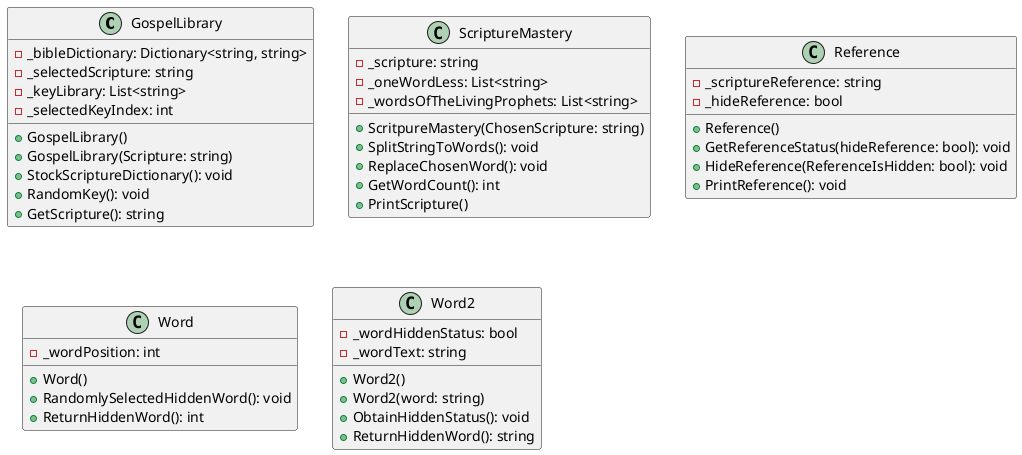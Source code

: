 @startuml None
'GospelLibrary class
'Attributes:
GospelLibrary : -_bibleDictionary: Dictionary<string, string>
GospelLibrary : -_selectedScripture: string
GospelLibrary : -_keyLibrary: List<string>
GospelLibrary : -_selectedKeyIndex: int

'Constructors:
GospelLibrary : +GospelLibrary()
GospelLibrary : +GospelLibrary(Scripture: string)

'Methods
GospelLibrary : +StockScriptureDictionary(): void
GospelLibrary : +RandomKey(): void
GospelLibrary : +GetScripture(): string



'ScriptureMastery class
'Attributes:
ScriptureMastery : -_scripture: string
ScriptureMastery : -_oneWordLess: List<string>
ScriptureMastery : -_wordsOfTheLivingProphets: List<string>

'Constructors:
ScriptureMastery : +ScritpureMastery(ChosenScripture: string)

'Methods:
ScriptureMastery : +SplitStringToWords(): void
ScriptureMastery : +ReplaceChosenWord(): void
ScriptureMastery : +GetWordCount(): int
ScriptureMastery : +PrintScripture()


'Reference class
'Attributes:
Reference : -_scriptureReference: string
Reference : -_hideReference: bool

'Constructors:
Reference : +Reference()

'Methods:
Reference : +GetReferenceStatus(hideReference: bool): void
Reference : +HideReference(ReferenceIsHidden: bool): void
Reference : +PrintReference(): void



'Word class
'Attributes:
Word : -_wordPosition: int

'constructors:
Word : +Word()

'Methods:
Word : +RandomlySelectedHiddenWord(): void
Word : +ReturnHiddenWord(): int
' Word : +SetWordStatus(): void



'Word2 class
'Attributes
Word2 : -_wordHiddenStatus: bool
Word2 : -_wordText: string

'Constructors:
Word2 : +Word2()
Word2 : +Word2(word: string)

'Methods:
Word2 : +ObtainHiddenStatus(): void
Word2 : +ReturnHiddenWord(): string
@enduml

